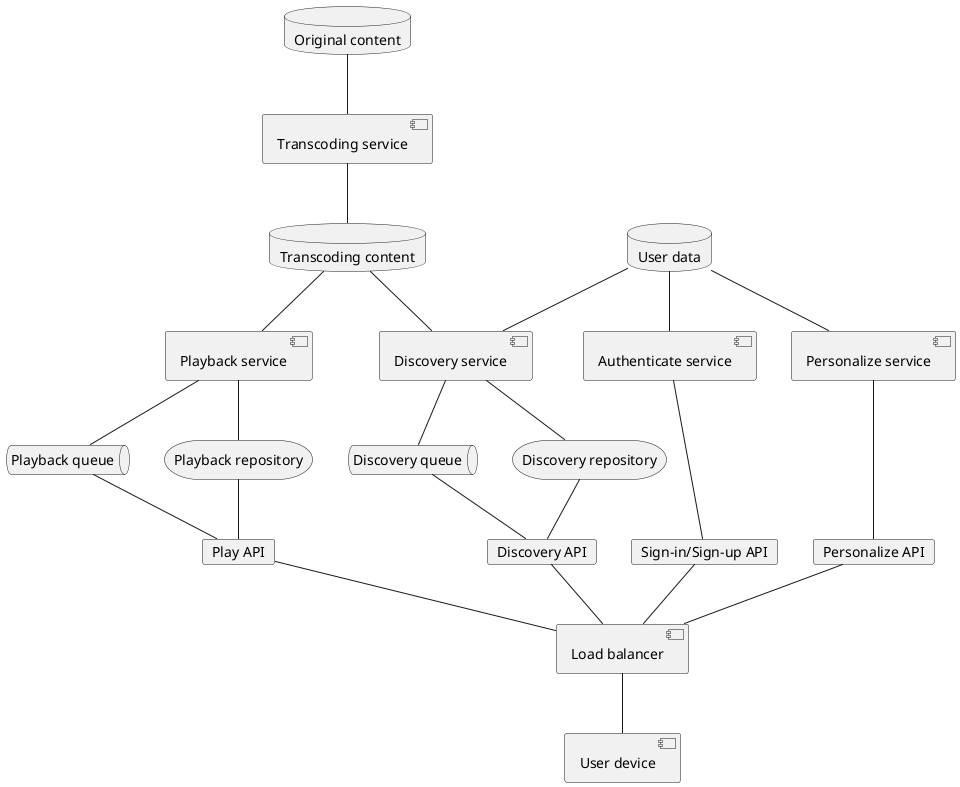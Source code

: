 @startuml netflix clone

database "Original content" as original_cont
database "Transcoding content" as transcoding_cont
component "Transcoding service" as transcoding_serv
component "Playback service" as playback_serv
queue "Playback queue" as playback_queue
storage "Playback repository" as playback_repo
card "Play API" as play_api

database "User data" as user_data
component "Authenticate service" as auth_serv
card "Sign-in/Sign-up API" as sign_api
component "Personalize service" as personalize_serv
card "Personalize API" as personalize_api

component "Discovery service" as discovery_serv
queue "Discovery queue" as discovery_queue
storage "Discovery repository" as discovery_repo
card "Discovery API" as discovery_api

component "Load balancer" as load_balancer
component "User device" as user_device

original_cont -- transcoding_serv
transcoding_serv -- transcoding_cont
transcoding_cont -- playback_serv
playback_serv -- playback_queue
playback_serv -- playback_repo
playback_queue -- play_api
playback_repo -- play_api

user_data -- auth_serv
auth_serv -- sign_api
user_data -- personalize_serv
personalize_serv -- personalize_api

transcoding_cont -- discovery_serv
user_data -- discovery_serv
discovery_serv -- discovery_queue
discovery_serv -- discovery_repo
discovery_queue -- discovery_api
discovery_repo -- discovery_api

sign_api -- load_balancer
personalize_api -- load_balancer
play_api -- load_balancer
discovery_api -- load_balancer

load_balancer -- user_device

@enduml